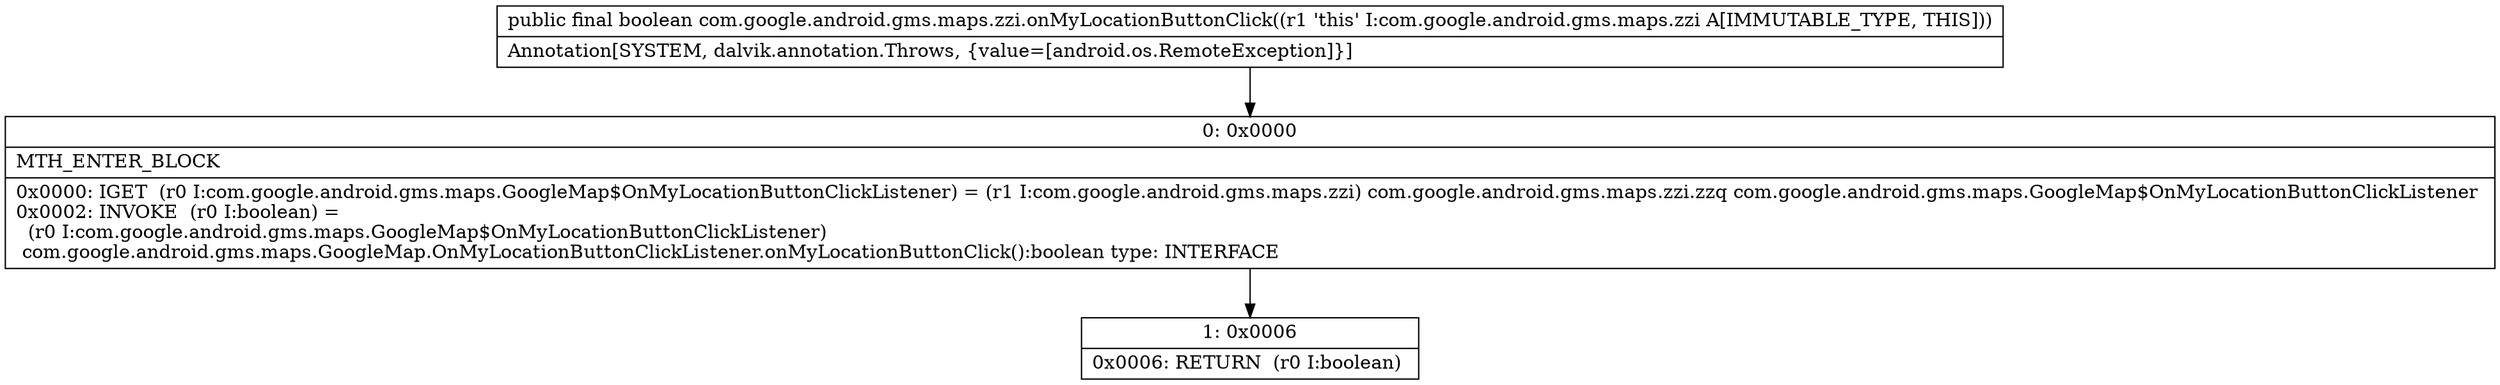 digraph "CFG forcom.google.android.gms.maps.zzi.onMyLocationButtonClick()Z" {
Node_0 [shape=record,label="{0\:\ 0x0000|MTH_ENTER_BLOCK\l|0x0000: IGET  (r0 I:com.google.android.gms.maps.GoogleMap$OnMyLocationButtonClickListener) = (r1 I:com.google.android.gms.maps.zzi) com.google.android.gms.maps.zzi.zzq com.google.android.gms.maps.GoogleMap$OnMyLocationButtonClickListener \l0x0002: INVOKE  (r0 I:boolean) = \l  (r0 I:com.google.android.gms.maps.GoogleMap$OnMyLocationButtonClickListener)\l com.google.android.gms.maps.GoogleMap.OnMyLocationButtonClickListener.onMyLocationButtonClick():boolean type: INTERFACE \l}"];
Node_1 [shape=record,label="{1\:\ 0x0006|0x0006: RETURN  (r0 I:boolean) \l}"];
MethodNode[shape=record,label="{public final boolean com.google.android.gms.maps.zzi.onMyLocationButtonClick((r1 'this' I:com.google.android.gms.maps.zzi A[IMMUTABLE_TYPE, THIS]))  | Annotation[SYSTEM, dalvik.annotation.Throws, \{value=[android.os.RemoteException]\}]\l}"];
MethodNode -> Node_0;
Node_0 -> Node_1;
}

